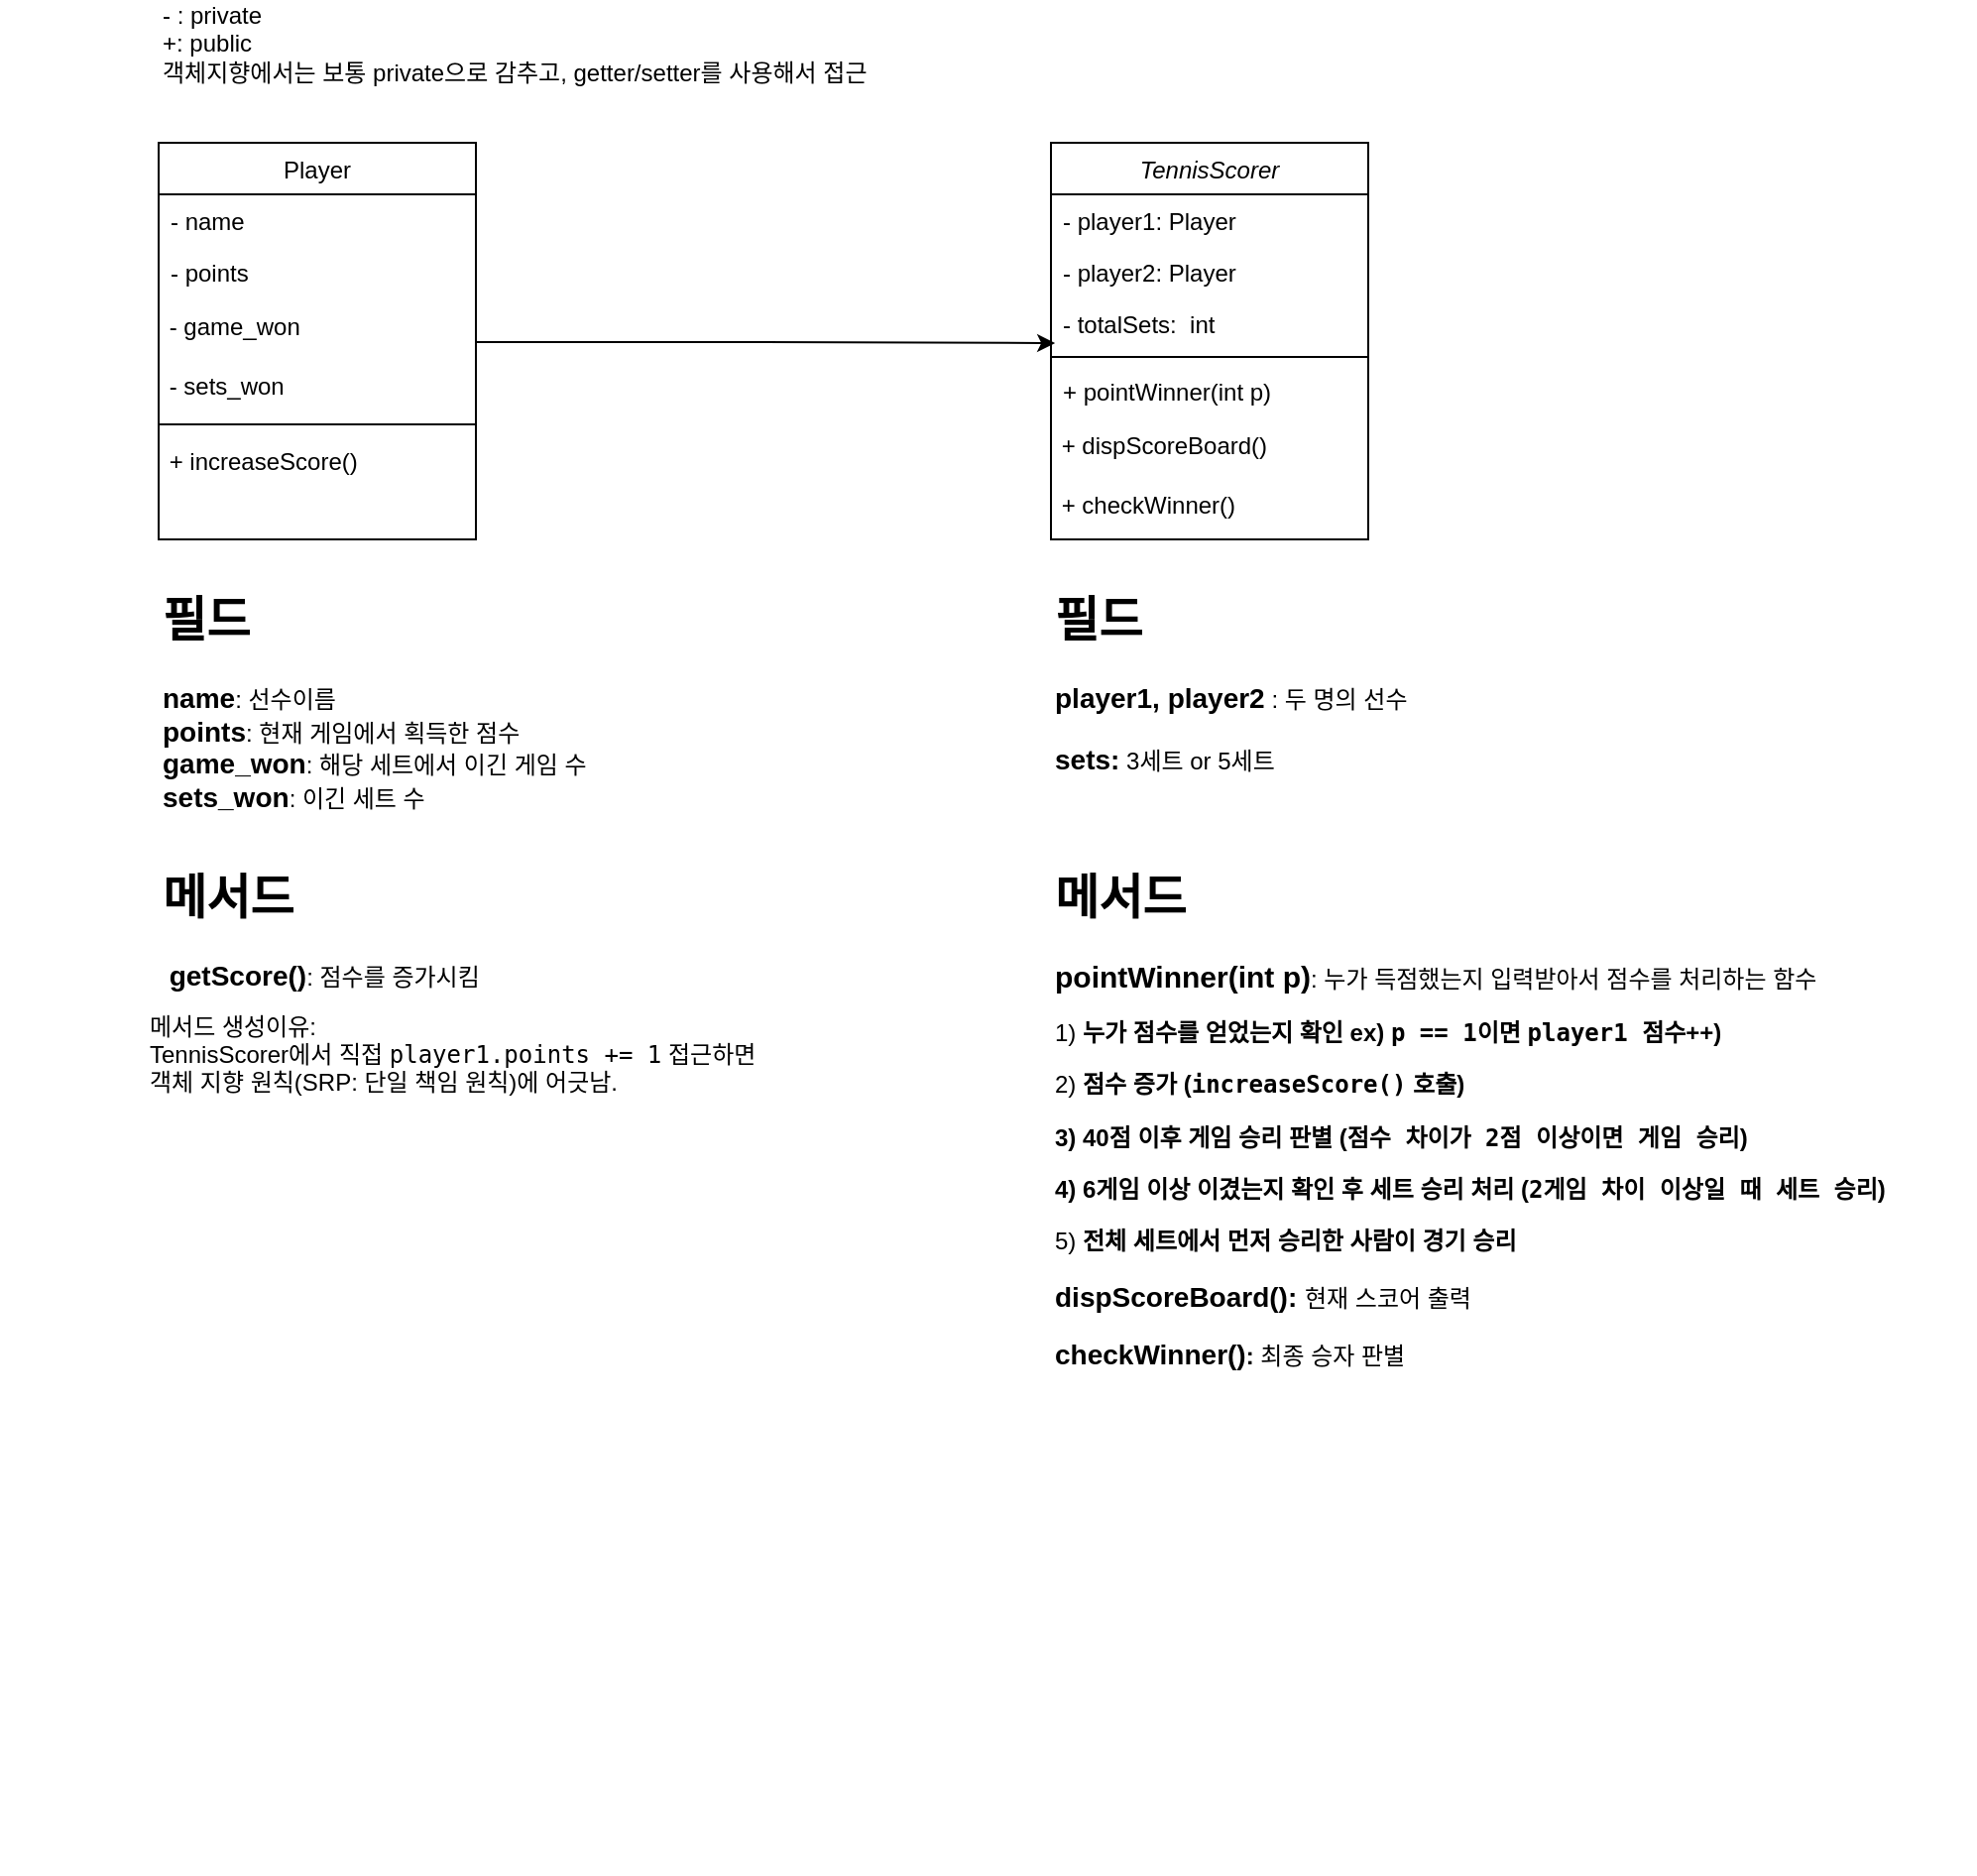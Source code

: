 <mxfile version="26.1.0">
  <diagram id="C5RBs43oDa-KdzZeNtuy" name="Page-1">
    <mxGraphModel dx="1434" dy="772" grid="1" gridSize="10" guides="1" tooltips="1" connect="1" arrows="1" fold="1" page="1" pageScale="1" pageWidth="827" pageHeight="1169" math="0" shadow="0">
      <root>
        <mxCell id="WIyWlLk6GJQsqaUBKTNV-0" />
        <mxCell id="WIyWlLk6GJQsqaUBKTNV-1" parent="WIyWlLk6GJQsqaUBKTNV-0" />
        <mxCell id="zkfFHV4jXpPFQw0GAbJ--0" value="TennisScorer" style="swimlane;fontStyle=2;align=center;verticalAlign=top;childLayout=stackLayout;horizontal=1;startSize=26;horizontalStack=0;resizeParent=1;resizeLast=0;collapsible=1;marginBottom=0;rounded=0;shadow=0;strokeWidth=1;" parent="WIyWlLk6GJQsqaUBKTNV-1" vertex="1">
          <mxGeometry x="610" y="110" width="160" height="200" as="geometry">
            <mxRectangle x="230" y="140" width="160" height="26" as="alternateBounds" />
          </mxGeometry>
        </mxCell>
        <mxCell id="zkfFHV4jXpPFQw0GAbJ--1" value="- player1: Player&#xa;" style="text;align=left;verticalAlign=top;spacingLeft=4;spacingRight=4;overflow=hidden;rotatable=0;points=[[0,0.5],[1,0.5]];portConstraint=eastwest;" parent="zkfFHV4jXpPFQw0GAbJ--0" vertex="1">
          <mxGeometry y="26" width="160" height="26" as="geometry" />
        </mxCell>
        <mxCell id="zkfFHV4jXpPFQw0GAbJ--2" value="- player2: Player" style="text;align=left;verticalAlign=top;spacingLeft=4;spacingRight=4;overflow=hidden;rotatable=0;points=[[0,0.5],[1,0.5]];portConstraint=eastwest;rounded=0;shadow=0;html=0;" parent="zkfFHV4jXpPFQw0GAbJ--0" vertex="1">
          <mxGeometry y="52" width="160" height="26" as="geometry" />
        </mxCell>
        <mxCell id="zkfFHV4jXpPFQw0GAbJ--3" value="- totalSets:  int" style="text;align=left;verticalAlign=top;spacingLeft=4;spacingRight=4;overflow=hidden;rotatable=0;points=[[0,0.5],[1,0.5]];portConstraint=eastwest;rounded=0;shadow=0;html=0;" parent="zkfFHV4jXpPFQw0GAbJ--0" vertex="1">
          <mxGeometry y="78" width="160" height="26" as="geometry" />
        </mxCell>
        <mxCell id="zkfFHV4jXpPFQw0GAbJ--4" value="" style="line;html=1;strokeWidth=1;align=left;verticalAlign=middle;spacingTop=-1;spacingLeft=3;spacingRight=3;rotatable=0;labelPosition=right;points=[];portConstraint=eastwest;" parent="zkfFHV4jXpPFQw0GAbJ--0" vertex="1">
          <mxGeometry y="104" width="160" height="8" as="geometry" />
        </mxCell>
        <mxCell id="zkfFHV4jXpPFQw0GAbJ--5" value="+ pointWinner(int p)" style="text;align=left;verticalAlign=top;spacingLeft=4;spacingRight=4;overflow=hidden;rotatable=0;points=[[0,0.5],[1,0.5]];portConstraint=eastwest;" parent="zkfFHV4jXpPFQw0GAbJ--0" vertex="1">
          <mxGeometry y="112" width="160" height="26" as="geometry" />
        </mxCell>
        <mxCell id="9entvRfIhwHZ93IwT0_b-3" value="&amp;nbsp;+ dispScoreBoard()" style="text;html=1;align=left;verticalAlign=middle;whiteSpace=wrap;rounded=0;" vertex="1" parent="zkfFHV4jXpPFQw0GAbJ--0">
          <mxGeometry y="138" width="160" height="30" as="geometry" />
        </mxCell>
        <mxCell id="9entvRfIhwHZ93IwT0_b-5" value="&amp;nbsp;+ checkWinner()" style="text;html=1;align=left;verticalAlign=middle;whiteSpace=wrap;rounded=0;" vertex="1" parent="zkfFHV4jXpPFQw0GAbJ--0">
          <mxGeometry y="168" width="160" height="30" as="geometry" />
        </mxCell>
        <mxCell id="zkfFHV4jXpPFQw0GAbJ--6" value="Player" style="swimlane;fontStyle=0;align=center;verticalAlign=top;childLayout=stackLayout;horizontal=1;startSize=26;horizontalStack=0;resizeParent=1;resizeLast=0;collapsible=1;marginBottom=0;rounded=0;shadow=0;strokeWidth=1;" parent="WIyWlLk6GJQsqaUBKTNV-1" vertex="1">
          <mxGeometry x="160" y="110" width="160" height="200" as="geometry">
            <mxRectangle x="130" y="380" width="160" height="26" as="alternateBounds" />
          </mxGeometry>
        </mxCell>
        <mxCell id="zkfFHV4jXpPFQw0GAbJ--7" value="- name" style="text;align=left;verticalAlign=top;spacingLeft=4;spacingRight=4;overflow=hidden;rotatable=0;points=[[0,0.5],[1,0.5]];portConstraint=eastwest;" parent="zkfFHV4jXpPFQw0GAbJ--6" vertex="1">
          <mxGeometry y="26" width="160" height="26" as="geometry" />
        </mxCell>
        <mxCell id="zkfFHV4jXpPFQw0GAbJ--8" value="- points" style="text;align=left;verticalAlign=top;spacingLeft=4;spacingRight=4;overflow=hidden;rotatable=0;points=[[0,0.5],[1,0.5]];portConstraint=eastwest;rounded=0;shadow=0;html=0;" parent="zkfFHV4jXpPFQw0GAbJ--6" vertex="1">
          <mxGeometry y="52" width="160" height="26" as="geometry" />
        </mxCell>
        <mxCell id="9entvRfIhwHZ93IwT0_b-6" value="&amp;nbsp;- game_won" style="text;html=1;align=left;verticalAlign=middle;whiteSpace=wrap;rounded=0;" vertex="1" parent="zkfFHV4jXpPFQw0GAbJ--6">
          <mxGeometry y="78" width="160" height="30" as="geometry" />
        </mxCell>
        <mxCell id="9entvRfIhwHZ93IwT0_b-7" value="&amp;nbsp;- sets_won" style="text;html=1;align=left;verticalAlign=middle;whiteSpace=wrap;rounded=0;" vertex="1" parent="zkfFHV4jXpPFQw0GAbJ--6">
          <mxGeometry y="108" width="160" height="30" as="geometry" />
        </mxCell>
        <mxCell id="zkfFHV4jXpPFQw0GAbJ--9" value="" style="line;html=1;strokeWidth=1;align=left;verticalAlign=middle;spacingTop=-1;spacingLeft=3;spacingRight=3;rotatable=0;labelPosition=right;points=[];portConstraint=eastwest;" parent="zkfFHV4jXpPFQw0GAbJ--6" vertex="1">
          <mxGeometry y="138" width="160" height="8" as="geometry" />
        </mxCell>
        <mxCell id="9entvRfIhwHZ93IwT0_b-19" value="&amp;nbsp;+ increaseScore()" style="text;html=1;align=left;verticalAlign=middle;whiteSpace=wrap;rounded=0;" vertex="1" parent="zkfFHV4jXpPFQw0GAbJ--6">
          <mxGeometry y="146" width="160" height="30" as="geometry" />
        </mxCell>
        <mxCell id="9entvRfIhwHZ93IwT0_b-11" style="edgeStyle=orthogonalEdgeStyle;rounded=0;orthogonalLoop=1;jettySize=auto;html=1;exitX=1;exitY=0.75;exitDx=0;exitDy=0;entryX=0.013;entryY=0.885;entryDx=0;entryDy=0;entryPerimeter=0;" edge="1" parent="WIyWlLk6GJQsqaUBKTNV-1" source="9entvRfIhwHZ93IwT0_b-6" target="zkfFHV4jXpPFQw0GAbJ--3">
          <mxGeometry relative="1" as="geometry" />
        </mxCell>
        <mxCell id="9entvRfIhwHZ93IwT0_b-16" value="- : private&lt;div&gt;+: public&lt;/div&gt;&lt;div&gt;객체지향에서는 보통 private으로 감추고, getter/setter를 사용해서 접근&lt;/div&gt;" style="text;html=1;align=left;verticalAlign=middle;whiteSpace=wrap;rounded=0;" vertex="1" parent="WIyWlLk6GJQsqaUBKTNV-1">
          <mxGeometry x="160" y="40" width="420" height="40" as="geometry" />
        </mxCell>
        <mxCell id="9entvRfIhwHZ93IwT0_b-21" value="&lt;h1 style=&quot;margin-top: 0px;&quot;&gt;필드&lt;/h1&gt;&lt;div&gt;&lt;b&gt;&lt;font style=&quot;font-size: 14px;&quot;&gt;name&lt;/font&gt;&lt;/b&gt;: 선수이름&lt;/div&gt;&lt;div&gt;&lt;b&gt;&lt;font style=&quot;font-size: 14px;&quot;&gt;points&lt;/font&gt;&lt;/b&gt;: 현재 게임에서 획득한 점수&lt;/div&gt;&lt;div&gt;&lt;b&gt;&lt;font style=&quot;font-size: 14px;&quot;&gt;game_won&lt;/font&gt;&lt;/b&gt;: 해당 세트에서 이긴 게임 수&lt;/div&gt;&lt;div&gt;&lt;b&gt;&lt;font style=&quot;font-size: 14px;&quot;&gt;sets_won&lt;/font&gt;&lt;/b&gt;: 이긴 세트 수&amp;nbsp;&lt;/div&gt;" style="text;html=1;whiteSpace=wrap;overflow=hidden;rounded=0;" vertex="1" parent="WIyWlLk6GJQsqaUBKTNV-1">
          <mxGeometry x="160" y="330" width="240" height="120" as="geometry" />
        </mxCell>
        <mxCell id="9entvRfIhwHZ93IwT0_b-22" value="&lt;h1 style=&quot;margin-top: 0px;&quot;&gt;메서드&lt;/h1&gt;&lt;p&gt;&amp;nbsp;&lt;b&gt;&lt;font style=&quot;font-size: 14px;&quot;&gt;getScore&lt;/font&gt;&lt;font style=&quot;font-size: 14px;&quot;&gt;()&lt;/font&gt;&lt;/b&gt;: 점수를 증가시킴&lt;/p&gt;&lt;p&gt;&lt;br&gt;&lt;/p&gt;" style="text;html=1;whiteSpace=wrap;overflow=hidden;rounded=0;" vertex="1" parent="WIyWlLk6GJQsqaUBKTNV-1">
          <mxGeometry x="160" y="470" width="180" height="70" as="geometry" />
        </mxCell>
        <mxCell id="9entvRfIhwHZ93IwT0_b-23" value="&lt;div style=&quot;line-height: 20%;&quot;&gt;&lt;p style=&quot;text-align: left;&quot;&gt;&lt;font&gt;&lt;span style=&quot;background-color: transparent; color: light-dark(rgb(0, 0, 0), rgb(255, 255, 255));&quot;&gt;메서드 생성이유:&lt;/span&gt;&lt;/font&gt;&lt;/p&gt;&lt;p style=&quot;text-align: left;&quot;&gt;&lt;font&gt;&lt;span style=&quot;background-color: transparent; color: light-dark(rgb(0, 0, 0), rgb(255, 255, 255));&quot;&gt;TennisScorer에서 직접&amp;nbsp;&lt;/span&gt;&lt;code style=&quot;background-color: transparent; color: light-dark(rgb(0, 0, 0), rgb(255, 255, 255));&quot; data-start=&quot;305&quot; data-end=&quot;326&quot;&gt;player1.points += 1&lt;/code&gt;&lt;span style=&quot;background-color: transparent; color: light-dark(rgb(0, 0, 0), rgb(255, 255, 255));&quot;&gt;&amp;nbsp;접근하면&amp;nbsp;&lt;/span&gt;&lt;/font&gt;&lt;/p&gt;&lt;div style=&quot;text-align: left;&quot;&gt;&lt;font&gt;객체 지향 원칙(SRP: 단일 책임 원칙)에 어긋남.&lt;/font&gt;&lt;/div&gt;&lt;/div&gt;" style="text;html=1;align=center;verticalAlign=middle;whiteSpace=wrap;rounded=0;" vertex="1" parent="WIyWlLk6GJQsqaUBKTNV-1">
          <mxGeometry x="80" y="545" width="460" height="40" as="geometry" />
        </mxCell>
        <mxCell id="9entvRfIhwHZ93IwT0_b-24" value="&lt;h1 style=&quot;margin-top: 0px;&quot;&gt;필드&lt;/h1&gt;&lt;div&gt;&lt;b&gt;&lt;font style=&quot;font-size: 14px;&quot;&gt;player1, player2&lt;/font&gt;&lt;/b&gt; : 두 명의 선수&amp;nbsp;&lt;/div&gt;&lt;div&gt;&lt;br&gt;&lt;/div&gt;&lt;div&gt;&lt;font style=&quot;font-size: 14px;&quot;&gt;&lt;b&gt;sets:&lt;/b&gt;&lt;/font&gt; 3세트 or 5세트&lt;/div&gt;" style="text;html=1;whiteSpace=wrap;overflow=hidden;rounded=0;" vertex="1" parent="WIyWlLk6GJQsqaUBKTNV-1">
          <mxGeometry x="610" y="330" width="200" height="120" as="geometry" />
        </mxCell>
        <mxCell id="9entvRfIhwHZ93IwT0_b-25" value="&lt;h1 style=&quot;margin-top: 0px;&quot;&gt;메서드&lt;/h1&gt;&lt;p&gt;&lt;font style=&quot;font-size: 15px;&quot;&gt;&lt;b&gt;pointWinner(int p)&lt;/b&gt;&lt;/font&gt;:&amp;nbsp;누가 득점했는지 입력받아서 점수를 처리하는 함수&lt;/p&gt;&lt;p&gt;&lt;span data-end=&quot;1710&quot; data-start=&quot;1662&quot;&gt;1)&amp;nbsp;&lt;/span&gt;&lt;strong data-end=&quot;1710&quot; data-start=&quot;1662&quot;&gt;누가 점수를 얻었는지 확인&amp;nbsp;&lt;/strong&gt;&lt;span style=&quot;background-color: transparent; color: light-dark(rgb(0, 0, 0), rgb(255, 255, 255));&quot; data-end=&quot;1710&quot; data-start=&quot;1662&quot;&gt;&lt;b&gt;ex)&amp;nbsp;&lt;/b&gt;&lt;code style=&quot;font-weight: bold;&quot; data-end=&quot;1688&quot; data-start=&quot;1680&quot;&gt;p == 1&lt;/code&gt;&lt;b&gt;이면 &lt;/b&gt;&lt;code style=&quot;font-weight: bold;&quot; data-end=&quot;1700&quot; data-start=&quot;1691&quot;&gt;player1&amp;nbsp;&lt;/code&gt;&lt;b&gt;점수++)&lt;/b&gt;&lt;/span&gt;&lt;/p&gt;&lt;p&gt;&lt;span style=&quot;background-color: transparent; color: light-dark(rgb(0, 0, 0), rgb(255, 255, 255));&quot; data-end=&quot;1749&quot; data-start=&quot;1717&quot;&gt;2)&amp;nbsp;&lt;/span&gt;&lt;strong style=&quot;background-color: transparent; color: light-dark(rgb(0, 0, 0), rgb(255, 255, 255));&quot; data-end=&quot;1749&quot; data-start=&quot;1717&quot;&gt;점수 증가 (&lt;code data-end=&quot;1743&quot; data-start=&quot;1726&quot;&gt;increaseScore()&lt;/code&gt; 호출)&lt;/strong&gt;&lt;/p&gt;&lt;p&gt;&lt;strong style=&quot;background-color: transparent; color: light-dark(rgb(0, 0, 0), rgb(255, 255, 255));&quot; data-end=&quot;1800&quot; data-start=&quot;1756&quot;&gt;3) 40점 이후 게임 승리 판별 (&lt;code data-end=&quot;1797&quot; data-start=&quot;1775&quot;&gt;점수 차이가 2점 이상이면 게임 승리&lt;/code&gt;)&lt;/strong&gt;&lt;/p&gt;&lt;p&gt;&lt;strong style=&quot;background-color: transparent; color: light-dark(rgb(0, 0, 0), rgb(255, 255, 255));&quot; data-end=&quot;1859&quot; data-start=&quot;1807&quot;&gt;4) 6게임 이상 이겼는지 확인 후 세트 승리 처리 (&lt;code data-end=&quot;1856&quot; data-start=&quot;1836&quot;&gt;2게임 차이 이상일 때 세트 승리&lt;/code&gt;)&lt;/strong&gt;&lt;br data-end=&quot;1803&quot; data-start=&quot;1800&quot;&gt;&lt;/p&gt;&lt;p&gt;&lt;span data-end=&quot;1894&quot; data-start=&quot;1866&quot;&gt;5)&amp;nbsp;&lt;/span&gt;&lt;strong data-end=&quot;1894&quot; data-start=&quot;1866&quot;&gt;전체 세트에서 먼저 승리한 사람이 경기 승리&lt;/strong&gt;&lt;/p&gt;&lt;p&gt;&lt;b&gt;&lt;font style=&quot;font-size: 14px;&quot;&gt;dispScoreBoard():&lt;/font&gt;&lt;/b&gt;&lt;font style=&quot;font-size: 14px;&quot;&gt; &lt;/font&gt;현재 스코어 출력&lt;/p&gt;&lt;p&gt;&lt;b&gt;&lt;font style=&quot;font-size: 14px;&quot;&gt;checkWinner()&lt;/font&gt;:&lt;/b&gt; 최종 승자 판별&lt;/p&gt;" style="text;html=1;whiteSpace=wrap;overflow=hidden;rounded=0;spacing=2;" vertex="1" parent="WIyWlLk6GJQsqaUBKTNV-1">
          <mxGeometry x="610" y="470" width="466" height="510" as="geometry" />
        </mxCell>
      </root>
    </mxGraphModel>
  </diagram>
</mxfile>
